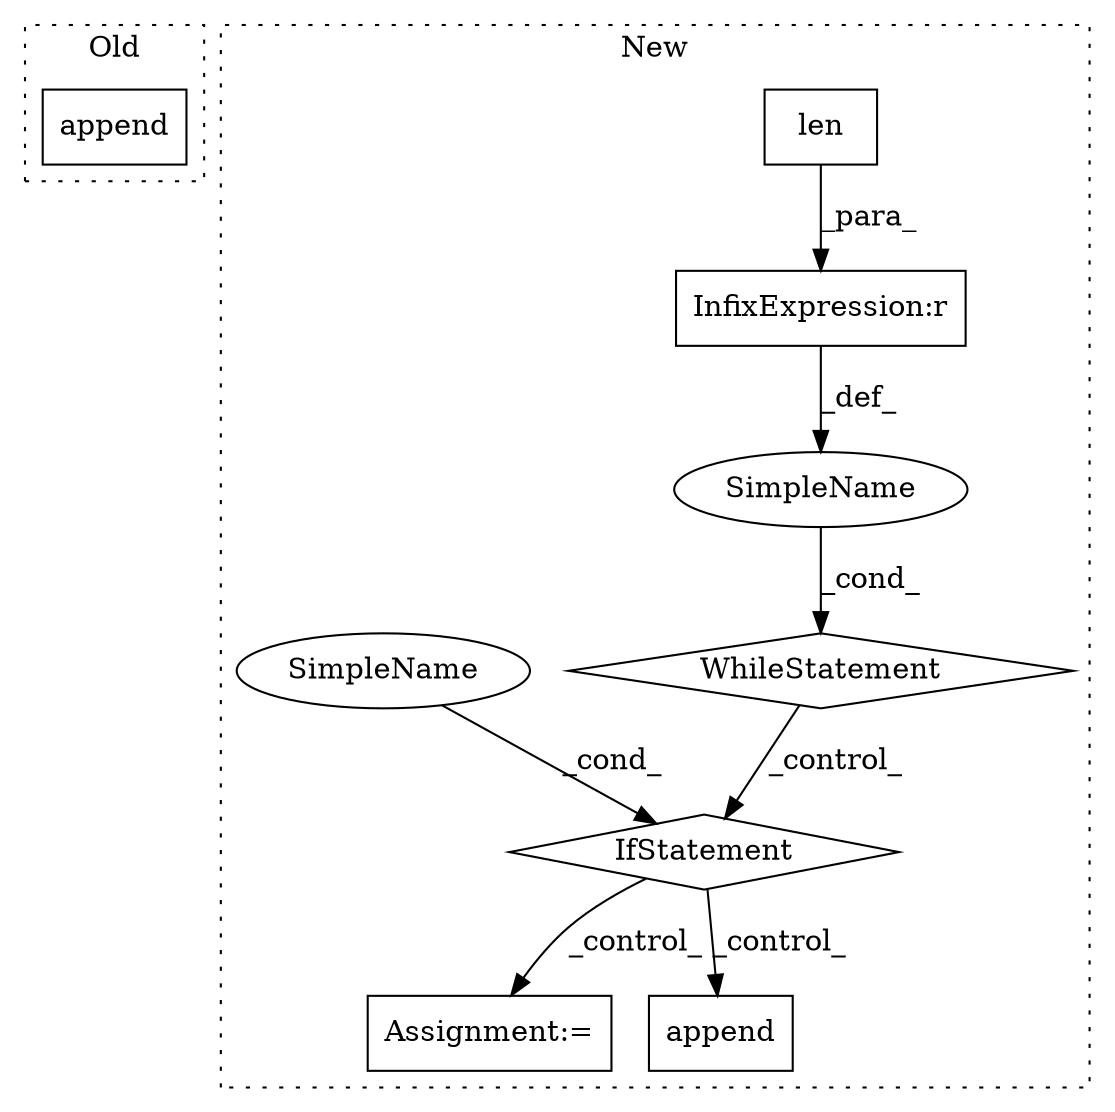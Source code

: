 digraph G {
subgraph cluster0 {
1 [label="append" a="32" s="1993,2038" l="16,2" shape="box"];
label = "Old";
style="dotted";
}
subgraph cluster1 {
2 [label="WhileStatement" a="61" s="1826,1862" l="7,2" shape="diamond"];
3 [label="Assignment:=" a="7" s="2102" l="2" shape="box"];
4 [label="SimpleName" a="42" s="" l="" shape="ellipse"];
5 [label="InfixExpression:r" a="27" s="1837" l="3" shape="box"];
6 [label="len" a="32" s="1840,1860" l="4,1" shape="box"];
7 [label="append" a="32" s="2007,2079" l="18,2" shape="box"];
8 [label="IfStatement" a="25" s="1946,1986" l="4,2" shape="diamond"];
9 [label="SimpleName" a="42" s="" l="" shape="ellipse"];
label = "New";
style="dotted";
}
2 -> 8 [label="_control_"];
4 -> 2 [label="_cond_"];
5 -> 4 [label="_def_"];
6 -> 5 [label="_para_"];
8 -> 7 [label="_control_"];
8 -> 3 [label="_control_"];
9 -> 8 [label="_cond_"];
}